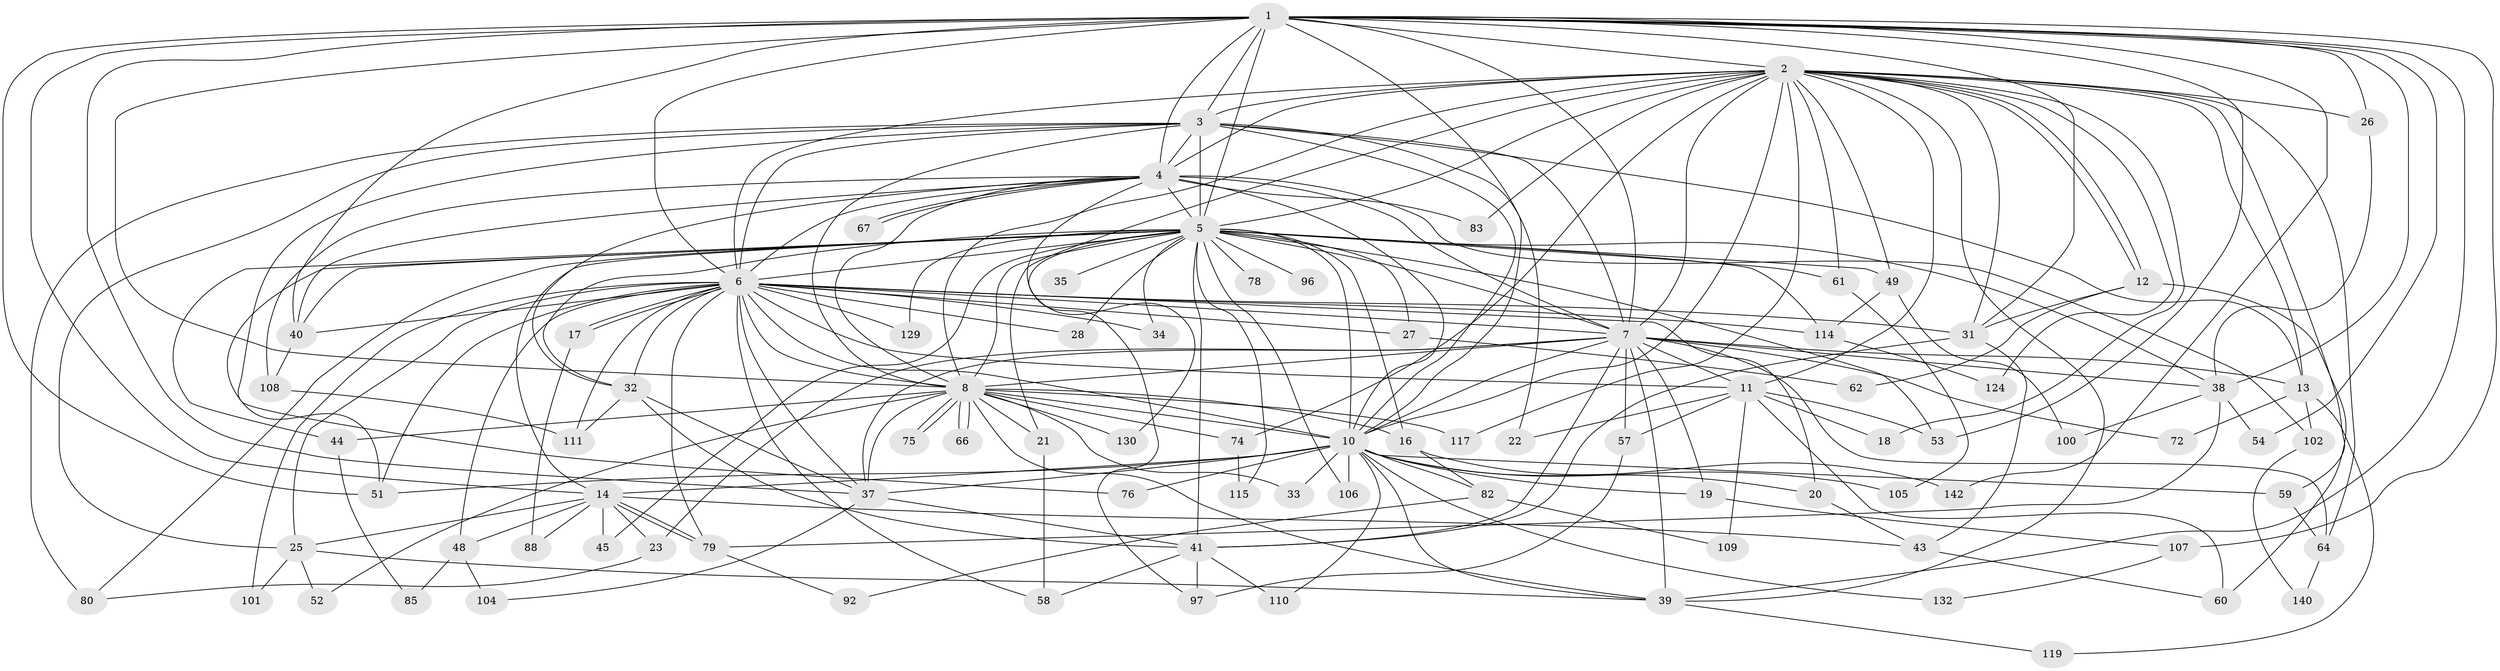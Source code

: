 // original degree distribution, {22: 0.02027027027027027, 29: 0.006756756756756757, 19: 0.013513513513513514, 18: 0.006756756756756757, 34: 0.006756756756756757, 24: 0.006756756756756757, 26: 0.006756756756756757, 8: 0.02027027027027027, 5: 0.0472972972972973, 4: 0.10135135135135136, 14: 0.006756756756756757, 3: 0.21621621621621623, 2: 0.5135135135135135, 7: 0.013513513513513514, 6: 0.013513513513513514}
// Generated by graph-tools (version 1.1) at 2025/17/03/04/25 18:17:49]
// undirected, 88 vertices, 226 edges
graph export_dot {
graph [start="1"]
  node [color=gray90,style=filled];
  1 [super="+46"];
  2 [super="+70"];
  3 [super="+148+138+24"];
  4;
  5 [super="+42+98+9+89+68"];
  6 [super="+90"];
  7 [super="+120+91"];
  8;
  10 [super="+71+55+15"];
  11 [super="+73"];
  12;
  13 [super="+50"];
  14;
  16;
  17;
  18;
  19;
  20;
  21;
  22;
  23;
  25 [super="+36"];
  26 [super="+128"];
  27;
  28;
  31 [super="+137+136+63"];
  32 [super="+77"];
  33;
  34;
  35;
  37 [super="+86"];
  38;
  39 [super="+93+47"];
  40 [super="+84+143"];
  41 [super="+118"];
  43 [super="+125"];
  44;
  45;
  48 [super="+112"];
  49 [super="+99+146"];
  51 [super="+65"];
  52;
  53 [super="+69"];
  54;
  57;
  58 [super="+116"];
  59;
  60;
  61;
  62;
  64;
  66;
  67;
  72;
  74;
  75;
  76;
  78;
  79 [super="+131+95"];
  80;
  82;
  83;
  85;
  88;
  92;
  96;
  97 [super="+127"];
  100;
  101;
  102;
  104;
  105;
  106;
  107;
  108 [super="+123"];
  109;
  110;
  111;
  114;
  115;
  117;
  119;
  124;
  129;
  130;
  132;
  140;
  142;
  1 -- 2;
  1 -- 3 [weight=2];
  1 -- 4;
  1 -- 5 [weight=3];
  1 -- 6 [weight=2];
  1 -- 7;
  1 -- 8;
  1 -- 10;
  1 -- 14 [weight=2];
  1 -- 26;
  1 -- 31 [weight=2];
  1 -- 37;
  1 -- 38;
  1 -- 53;
  1 -- 107;
  1 -- 142;
  1 -- 40;
  1 -- 54;
  1 -- 39;
  1 -- 51;
  2 -- 3;
  2 -- 4;
  2 -- 5 [weight=3];
  2 -- 6 [weight=2];
  2 -- 7 [weight=2];
  2 -- 8;
  2 -- 10;
  2 -- 11;
  2 -- 12;
  2 -- 12;
  2 -- 13;
  2 -- 18;
  2 -- 21;
  2 -- 26;
  2 -- 31;
  2 -- 49;
  2 -- 59 [weight=2];
  2 -- 61;
  2 -- 64;
  2 -- 74;
  2 -- 83;
  2 -- 117;
  2 -- 124;
  2 -- 39;
  3 -- 4;
  3 -- 5 [weight=2];
  3 -- 6 [weight=4];
  3 -- 7;
  3 -- 8;
  3 -- 10;
  3 -- 22;
  3 -- 25;
  3 -- 76;
  3 -- 13 [weight=2];
  3 -- 80;
  4 -- 5 [weight=2];
  4 -- 6;
  4 -- 7;
  4 -- 8;
  4 -- 10 [weight=2];
  4 -- 32;
  4 -- 67;
  4 -- 67;
  4 -- 83;
  4 -- 102;
  4 -- 108;
  4 -- 97;
  4 -- 40;
  5 -- 6 [weight=2];
  5 -- 7 [weight=2];
  5 -- 8 [weight=3];
  5 -- 10 [weight=4];
  5 -- 28;
  5 -- 35 [weight=2];
  5 -- 40;
  5 -- 44;
  5 -- 45;
  5 -- 51 [weight=2];
  5 -- 61;
  5 -- 114;
  5 -- 115;
  5 -- 129;
  5 -- 38;
  5 -- 130;
  5 -- 78;
  5 -- 14;
  5 -- 16;
  5 -- 80;
  5 -- 27;
  5 -- 96 [weight=2];
  5 -- 34;
  5 -- 106;
  5 -- 49 [weight=2];
  5 -- 53;
  5 -- 32;
  5 -- 41;
  6 -- 7;
  6 -- 8;
  6 -- 10 [weight=2];
  6 -- 11;
  6 -- 17;
  6 -- 17;
  6 -- 20;
  6 -- 25;
  6 -- 27;
  6 -- 28;
  6 -- 32;
  6 -- 34;
  6 -- 40;
  6 -- 48 [weight=2];
  6 -- 58;
  6 -- 101;
  6 -- 111;
  6 -- 114;
  6 -- 129;
  6 -- 31;
  6 -- 51;
  6 -- 79;
  6 -- 37;
  7 -- 8;
  7 -- 10;
  7 -- 13;
  7 -- 19;
  7 -- 23 [weight=2];
  7 -- 38;
  7 -- 57;
  7 -- 72;
  7 -- 11;
  7 -- 39;
  7 -- 64;
  7 -- 41;
  7 -- 37;
  8 -- 10;
  8 -- 16;
  8 -- 21;
  8 -- 33;
  8 -- 37;
  8 -- 39;
  8 -- 44;
  8 -- 52;
  8 -- 66;
  8 -- 66;
  8 -- 74;
  8 -- 75;
  8 -- 75;
  8 -- 117;
  8 -- 130;
  10 -- 14 [weight=3];
  10 -- 19;
  10 -- 20;
  10 -- 59;
  10 -- 82;
  10 -- 105;
  10 -- 106;
  10 -- 110;
  10 -- 39;
  10 -- 33;
  10 -- 132;
  10 -- 37;
  10 -- 76;
  10 -- 51;
  11 -- 18;
  11 -- 22;
  11 -- 57;
  11 -- 109;
  11 -- 53;
  11 -- 60;
  12 -- 60;
  12 -- 62;
  12 -- 31;
  13 -- 102;
  13 -- 72;
  13 -- 119;
  14 -- 23;
  14 -- 45;
  14 -- 48;
  14 -- 79;
  14 -- 79;
  14 -- 88;
  14 -- 25;
  14 -- 43;
  16 -- 82;
  16 -- 142;
  17 -- 88;
  19 -- 107;
  20 -- 43;
  21 -- 58;
  23 -- 80;
  25 -- 52;
  25 -- 101;
  25 -- 39;
  26 -- 38;
  27 -- 62;
  31 -- 41;
  31 -- 43;
  32 -- 41;
  32 -- 111;
  32 -- 37;
  37 -- 104;
  37 -- 41;
  38 -- 54;
  38 -- 100;
  38 -- 79;
  39 -- 119;
  40 -- 108;
  41 -- 97;
  41 -- 110;
  41 -- 58;
  43 -- 60;
  44 -- 85;
  48 -- 85;
  48 -- 104;
  49 -- 100;
  49 -- 114;
  57 -- 97;
  59 -- 64;
  61 -- 105;
  64 -- 140;
  74 -- 115;
  79 -- 92;
  82 -- 92;
  82 -- 109;
  102 -- 140;
  107 -- 132;
  108 -- 111;
  114 -- 124;
}
